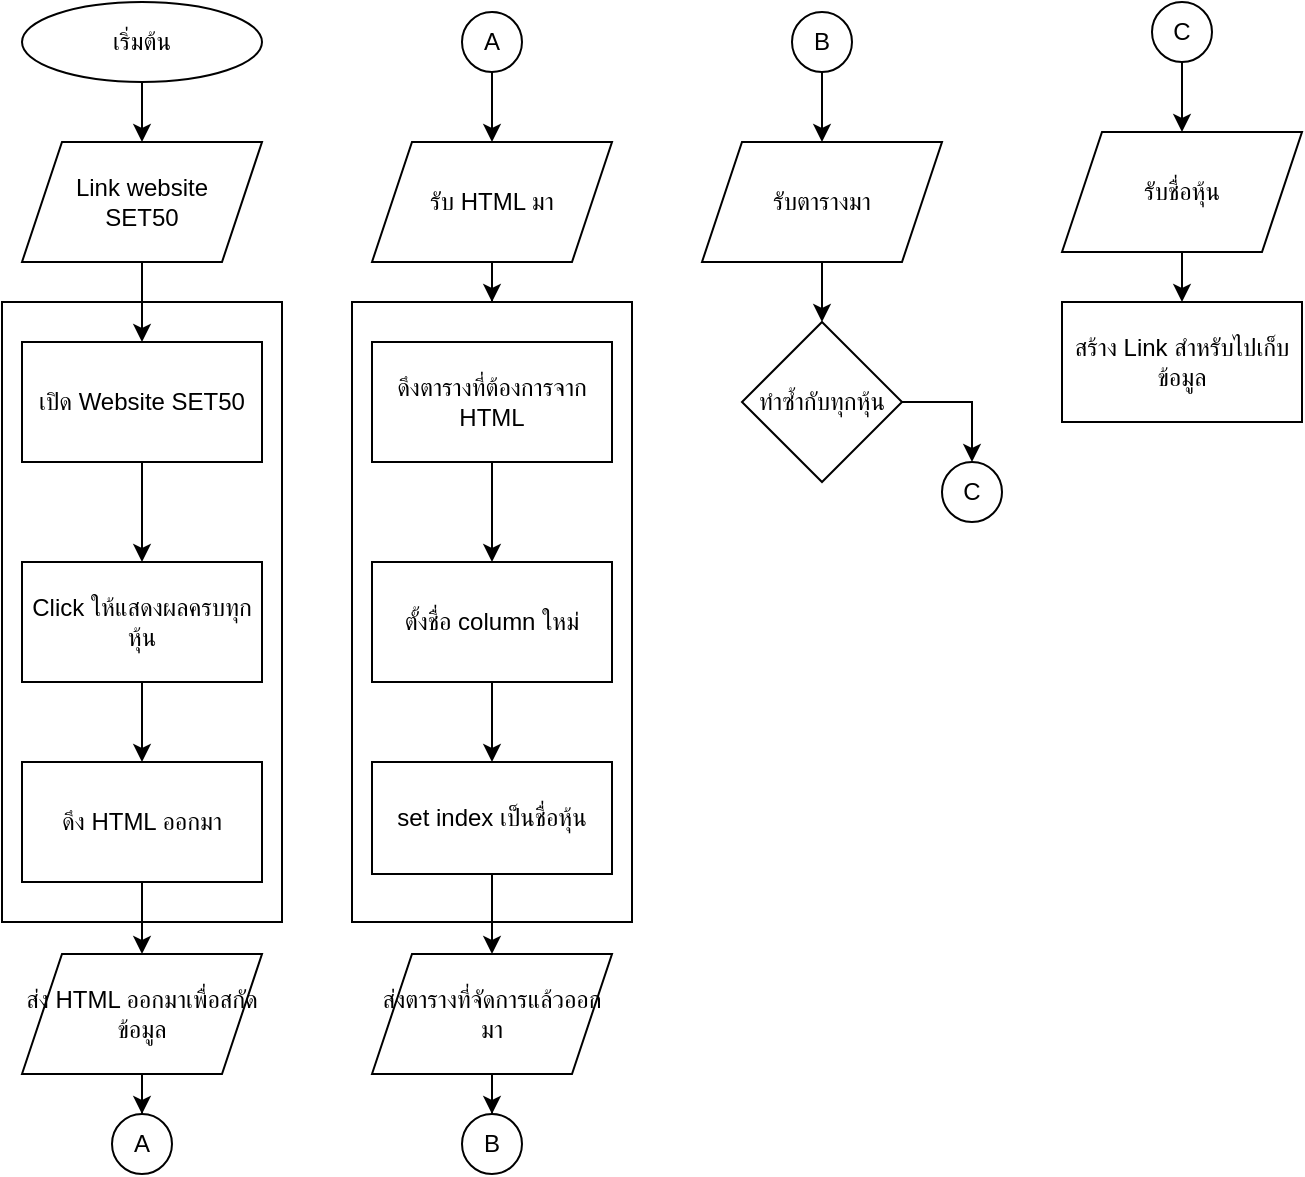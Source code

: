 <mxfile version="22.0.1" type="github">
  <diagram name="Page-1" id="z79d51Ybedijs8ZLjOTR">
    <mxGraphModel dx="1002" dy="569" grid="1" gridSize="10" guides="1" tooltips="1" connect="1" arrows="1" fold="1" page="1" pageScale="1" pageWidth="850" pageHeight="1100" math="0" shadow="0">
      <root>
        <mxCell id="0" />
        <mxCell id="1" parent="0" />
        <mxCell id="hEN5tcbq8w8zBthy9bES-16" value="" style="rounded=0;whiteSpace=wrap;html=1;" vertex="1" parent="1">
          <mxGeometry x="10" y="154" width="140" height="310" as="geometry" />
        </mxCell>
        <mxCell id="hEN5tcbq8w8zBthy9bES-3" style="edgeStyle=orthogonalEdgeStyle;rounded=0;orthogonalLoop=1;jettySize=auto;html=1;exitX=0.5;exitY=1;exitDx=0;exitDy=0;" edge="1" parent="1" source="hEN5tcbq8w8zBthy9bES-1" target="hEN5tcbq8w8zBthy9bES-7">
          <mxGeometry relative="1" as="geometry">
            <mxPoint x="80" y="64" as="targetPoint" />
          </mxGeometry>
        </mxCell>
        <mxCell id="hEN5tcbq8w8zBthy9bES-1" value="เริ่มต้น" style="ellipse;whiteSpace=wrap;html=1;" vertex="1" parent="1">
          <mxGeometry x="20" y="4" width="120" height="40" as="geometry" />
        </mxCell>
        <mxCell id="hEN5tcbq8w8zBthy9bES-10" value="" style="edgeStyle=orthogonalEdgeStyle;rounded=0;orthogonalLoop=1;jettySize=auto;html=1;" edge="1" parent="1" source="hEN5tcbq8w8zBthy9bES-4" target="hEN5tcbq8w8zBthy9bES-9">
          <mxGeometry relative="1" as="geometry" />
        </mxCell>
        <mxCell id="hEN5tcbq8w8zBthy9bES-4" value="เปิด Website SET50" style="rounded=0;whiteSpace=wrap;html=1;" vertex="1" parent="1">
          <mxGeometry x="20" y="174" width="120" height="60" as="geometry" />
        </mxCell>
        <mxCell id="hEN5tcbq8w8zBthy9bES-8" value="" style="edgeStyle=orthogonalEdgeStyle;rounded=0;orthogonalLoop=1;jettySize=auto;html=1;" edge="1" parent="1" source="hEN5tcbq8w8zBthy9bES-7" target="hEN5tcbq8w8zBthy9bES-4">
          <mxGeometry relative="1" as="geometry" />
        </mxCell>
        <mxCell id="hEN5tcbq8w8zBthy9bES-7" value="Link website &lt;br&gt;SET50" style="shape=parallelogram;perimeter=parallelogramPerimeter;whiteSpace=wrap;html=1;fixedSize=1;" vertex="1" parent="1">
          <mxGeometry x="20" y="74" width="120" height="60" as="geometry" />
        </mxCell>
        <mxCell id="hEN5tcbq8w8zBthy9bES-12" value="" style="edgeStyle=orthogonalEdgeStyle;rounded=0;orthogonalLoop=1;jettySize=auto;html=1;" edge="1" parent="1" source="hEN5tcbq8w8zBthy9bES-9" target="hEN5tcbq8w8zBthy9bES-11">
          <mxGeometry relative="1" as="geometry" />
        </mxCell>
        <mxCell id="hEN5tcbq8w8zBthy9bES-9" value="Click ให้แสดงผลครบทุกหุ้น" style="whiteSpace=wrap;html=1;rounded=0;" vertex="1" parent="1">
          <mxGeometry x="20" y="284" width="120" height="60" as="geometry" />
        </mxCell>
        <mxCell id="hEN5tcbq8w8zBthy9bES-14" value="" style="edgeStyle=orthogonalEdgeStyle;rounded=0;orthogonalLoop=1;jettySize=auto;html=1;entryX=0.5;entryY=0;entryDx=0;entryDy=0;" edge="1" parent="1" source="hEN5tcbq8w8zBthy9bES-11" target="hEN5tcbq8w8zBthy9bES-13">
          <mxGeometry relative="1" as="geometry">
            <mxPoint x="80" y="484" as="targetPoint" />
          </mxGeometry>
        </mxCell>
        <mxCell id="hEN5tcbq8w8zBthy9bES-11" value="ดึง HTML ออกมา" style="whiteSpace=wrap;html=1;rounded=0;" vertex="1" parent="1">
          <mxGeometry x="20" y="384" width="120" height="60" as="geometry" />
        </mxCell>
        <mxCell id="hEN5tcbq8w8zBthy9bES-21" value="" style="edgeStyle=orthogonalEdgeStyle;rounded=0;orthogonalLoop=1;jettySize=auto;html=1;" edge="1" parent="1" source="hEN5tcbq8w8zBthy9bES-13" target="hEN5tcbq8w8zBthy9bES-20">
          <mxGeometry relative="1" as="geometry" />
        </mxCell>
        <mxCell id="hEN5tcbq8w8zBthy9bES-13" value="ส่ง HTML ออกมาเพื่อสกัดข้อมูล" style="shape=parallelogram;perimeter=parallelogramPerimeter;whiteSpace=wrap;html=1;fixedSize=1;rounded=0;" vertex="1" parent="1">
          <mxGeometry x="20" y="480" width="120" height="60" as="geometry" />
        </mxCell>
        <mxCell id="hEN5tcbq8w8zBthy9bES-20" value="A" style="ellipse;whiteSpace=wrap;html=1;aspect=fixed;" vertex="1" parent="1">
          <mxGeometry x="65" y="560" width="30" height="30" as="geometry" />
        </mxCell>
        <mxCell id="hEN5tcbq8w8zBthy9bES-27" value="" style="edgeStyle=orthogonalEdgeStyle;rounded=0;orthogonalLoop=1;jettySize=auto;html=1;" edge="1" parent="1" source="hEN5tcbq8w8zBthy9bES-23" target="hEN5tcbq8w8zBthy9bES-26">
          <mxGeometry relative="1" as="geometry" />
        </mxCell>
        <mxCell id="hEN5tcbq8w8zBthy9bES-23" value="A" style="ellipse;whiteSpace=wrap;html=1;aspect=fixed;" vertex="1" parent="1">
          <mxGeometry x="240" y="9" width="30" height="30" as="geometry" />
        </mxCell>
        <mxCell id="hEN5tcbq8w8zBthy9bES-38" value="" style="edgeStyle=orthogonalEdgeStyle;rounded=0;orthogonalLoop=1;jettySize=auto;html=1;entryX=0.5;entryY=0;entryDx=0;entryDy=0;" edge="1" parent="1" source="hEN5tcbq8w8zBthy9bES-26" target="hEN5tcbq8w8zBthy9bES-28">
          <mxGeometry relative="1" as="geometry" />
        </mxCell>
        <mxCell id="hEN5tcbq8w8zBthy9bES-26" value="รับ HTML มา" style="shape=parallelogram;perimeter=parallelogramPerimeter;whiteSpace=wrap;html=1;fixedSize=1;" vertex="1" parent="1">
          <mxGeometry x="195" y="74" width="120" height="60" as="geometry" />
        </mxCell>
        <mxCell id="hEN5tcbq8w8zBthy9bES-28" value="" style="rounded=0;whiteSpace=wrap;html=1;" vertex="1" parent="1">
          <mxGeometry x="185" y="154" width="140" height="310" as="geometry" />
        </mxCell>
        <mxCell id="hEN5tcbq8w8zBthy9bES-29" value="" style="edgeStyle=orthogonalEdgeStyle;rounded=0;orthogonalLoop=1;jettySize=auto;html=1;" edge="1" source="hEN5tcbq8w8zBthy9bES-30" target="hEN5tcbq8w8zBthy9bES-32" parent="1">
          <mxGeometry relative="1" as="geometry" />
        </mxCell>
        <mxCell id="hEN5tcbq8w8zBthy9bES-30" value="ดึงตารางที่ต้องการจาก HTML" style="rounded=0;whiteSpace=wrap;html=1;" vertex="1" parent="1">
          <mxGeometry x="195" y="174" width="120" height="60" as="geometry" />
        </mxCell>
        <mxCell id="hEN5tcbq8w8zBthy9bES-31" value="" style="edgeStyle=orthogonalEdgeStyle;rounded=0;orthogonalLoop=1;jettySize=auto;html=1;" edge="1" source="hEN5tcbq8w8zBthy9bES-32" target="hEN5tcbq8w8zBthy9bES-33" parent="1">
          <mxGeometry relative="1" as="geometry" />
        </mxCell>
        <mxCell id="hEN5tcbq8w8zBthy9bES-32" value="ตั้งชื่อ column ใหม่" style="whiteSpace=wrap;html=1;rounded=0;" vertex="1" parent="1">
          <mxGeometry x="195" y="284" width="120" height="60" as="geometry" />
        </mxCell>
        <mxCell id="hEN5tcbq8w8zBthy9bES-39" value="" style="edgeStyle=orthogonalEdgeStyle;rounded=0;orthogonalLoop=1;jettySize=auto;html=1;" edge="1" parent="1" source="hEN5tcbq8w8zBthy9bES-33" target="hEN5tcbq8w8zBthy9bES-36">
          <mxGeometry relative="1" as="geometry" />
        </mxCell>
        <mxCell id="hEN5tcbq8w8zBthy9bES-33" value="set index เป็นชื่อหุ้น" style="whiteSpace=wrap;html=1;rounded=0;" vertex="1" parent="1">
          <mxGeometry x="195" y="384" width="120" height="56" as="geometry" />
        </mxCell>
        <mxCell id="hEN5tcbq8w8zBthy9bES-34" value="" style="edgeStyle=orthogonalEdgeStyle;rounded=0;orthogonalLoop=1;jettySize=auto;html=1;" edge="1" source="hEN5tcbq8w8zBthy9bES-36" target="hEN5tcbq8w8zBthy9bES-35" parent="1">
          <mxGeometry relative="1" as="geometry" />
        </mxCell>
        <mxCell id="hEN5tcbq8w8zBthy9bES-35" value="B" style="ellipse;whiteSpace=wrap;html=1;aspect=fixed;" vertex="1" parent="1">
          <mxGeometry x="240" y="560" width="30" height="30" as="geometry" />
        </mxCell>
        <mxCell id="hEN5tcbq8w8zBthy9bES-36" value="ส่งตารางที่จัดการแล้วออกมา" style="shape=parallelogram;perimeter=parallelogramPerimeter;whiteSpace=wrap;html=1;fixedSize=1;rounded=0;" vertex="1" parent="1">
          <mxGeometry x="195" y="480" width="120" height="60" as="geometry" />
        </mxCell>
        <mxCell id="hEN5tcbq8w8zBthy9bES-40" value="" style="edgeStyle=orthogonalEdgeStyle;rounded=0;orthogonalLoop=1;jettySize=auto;html=1;" edge="1" source="hEN5tcbq8w8zBthy9bES-41" target="hEN5tcbq8w8zBthy9bES-42" parent="1">
          <mxGeometry relative="1" as="geometry" />
        </mxCell>
        <mxCell id="hEN5tcbq8w8zBthy9bES-41" value="B" style="ellipse;whiteSpace=wrap;html=1;aspect=fixed;" vertex="1" parent="1">
          <mxGeometry x="405" y="9" width="30" height="30" as="geometry" />
        </mxCell>
        <mxCell id="hEN5tcbq8w8zBthy9bES-44" value="" style="edgeStyle=orthogonalEdgeStyle;rounded=0;orthogonalLoop=1;jettySize=auto;html=1;" edge="1" parent="1" source="hEN5tcbq8w8zBthy9bES-42" target="hEN5tcbq8w8zBthy9bES-43">
          <mxGeometry relative="1" as="geometry" />
        </mxCell>
        <mxCell id="hEN5tcbq8w8zBthy9bES-42" value="รับตารางมา" style="shape=parallelogram;perimeter=parallelogramPerimeter;whiteSpace=wrap;html=1;fixedSize=1;" vertex="1" parent="1">
          <mxGeometry x="360" y="74" width="120" height="60" as="geometry" />
        </mxCell>
        <mxCell id="hEN5tcbq8w8zBthy9bES-46" value="" style="edgeStyle=orthogonalEdgeStyle;rounded=0;orthogonalLoop=1;jettySize=auto;html=1;entryX=0;entryY=0.5;entryDx=0;entryDy=0;" edge="1" parent="1" source="hEN5tcbq8w8zBthy9bES-43" target="hEN5tcbq8w8zBthy9bES-47">
          <mxGeometry relative="1" as="geometry">
            <mxPoint x="540" y="207" as="targetPoint" />
          </mxGeometry>
        </mxCell>
        <mxCell id="hEN5tcbq8w8zBthy9bES-43" value="ทำซ้ำกับทุกหุ้น" style="rhombus;whiteSpace=wrap;html=1;" vertex="1" parent="1">
          <mxGeometry x="380" y="164" width="80" height="80" as="geometry" />
        </mxCell>
        <mxCell id="hEN5tcbq8w8zBthy9bES-47" value="C" style="ellipse;whiteSpace=wrap;html=1;aspect=fixed;direction=south;" vertex="1" parent="1">
          <mxGeometry x="480" y="234" width="30" height="30" as="geometry" />
        </mxCell>
        <mxCell id="hEN5tcbq8w8zBthy9bES-48" value="" style="edgeStyle=orthogonalEdgeStyle;rounded=0;orthogonalLoop=1;jettySize=auto;html=1;" edge="1" source="hEN5tcbq8w8zBthy9bES-49" target="hEN5tcbq8w8zBthy9bES-50" parent="1">
          <mxGeometry relative="1" as="geometry" />
        </mxCell>
        <mxCell id="hEN5tcbq8w8zBthy9bES-49" value="C" style="ellipse;whiteSpace=wrap;html=1;aspect=fixed;" vertex="1" parent="1">
          <mxGeometry x="585" y="4" width="30" height="30" as="geometry" />
        </mxCell>
        <mxCell id="hEN5tcbq8w8zBthy9bES-52" value="" style="edgeStyle=orthogonalEdgeStyle;rounded=0;orthogonalLoop=1;jettySize=auto;html=1;" edge="1" parent="1" source="hEN5tcbq8w8zBthy9bES-50" target="hEN5tcbq8w8zBthy9bES-51">
          <mxGeometry relative="1" as="geometry" />
        </mxCell>
        <mxCell id="hEN5tcbq8w8zBthy9bES-50" value="รับชื่อหุ้น" style="shape=parallelogram;perimeter=parallelogramPerimeter;whiteSpace=wrap;html=1;fixedSize=1;" vertex="1" parent="1">
          <mxGeometry x="540" y="69" width="120" height="60" as="geometry" />
        </mxCell>
        <mxCell id="hEN5tcbq8w8zBthy9bES-51" value="สร้าง Link สำหรับไปเก็บข้อมูล" style="whiteSpace=wrap;html=1;" vertex="1" parent="1">
          <mxGeometry x="540" y="154" width="120" height="60" as="geometry" />
        </mxCell>
      </root>
    </mxGraphModel>
  </diagram>
</mxfile>
